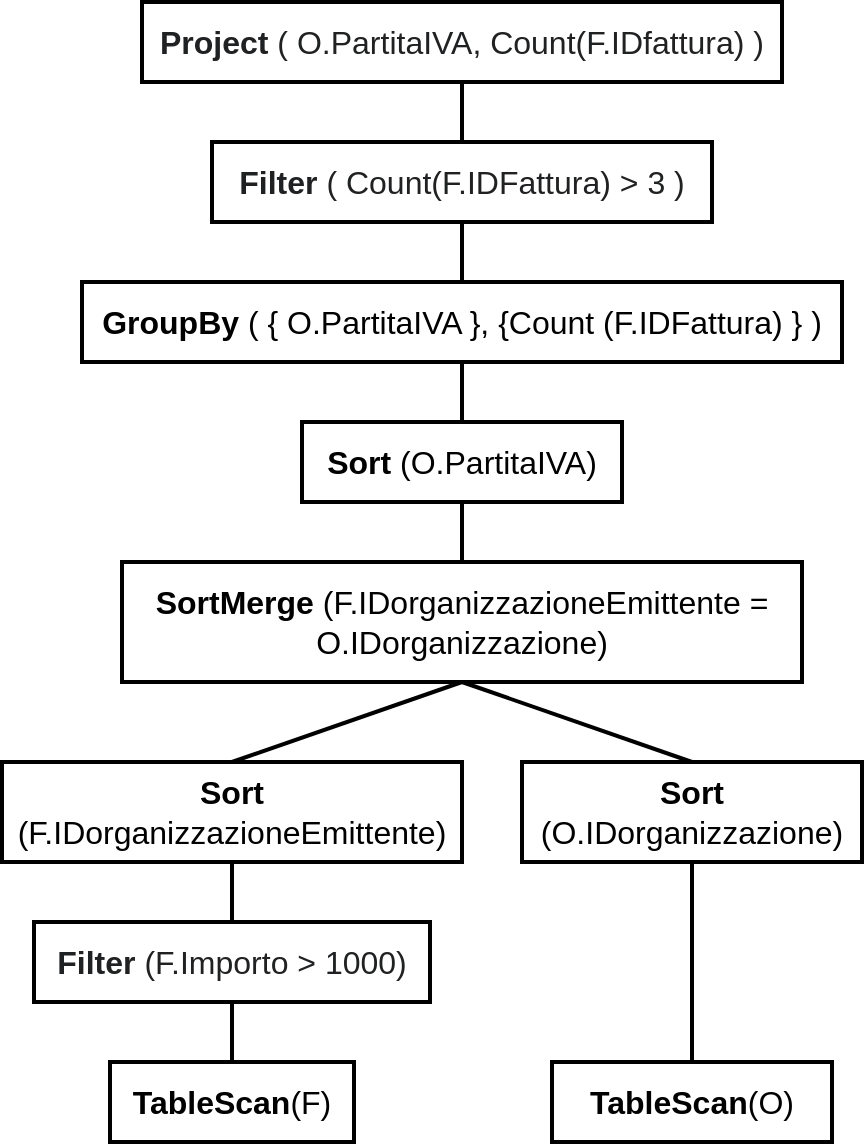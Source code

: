 <mxfile version="14.5.1" type="device"><diagram id="k13v1WvK0vGuGT5NNjh4" name="Page-1"><mxGraphModel dx="452" dy="598" grid="1" gridSize="10" guides="1" tooltips="1" connect="1" arrows="1" fold="1" page="1" pageScale="1" pageWidth="827" pageHeight="1169" math="0" shadow="0"><root><mxCell id="0"/><mxCell id="1" parent="0"/><mxCell id="PZUl9GHtGtb_qA7qzvV7-1" value="&lt;span style=&quot;font-size: 16px&quot;&gt;&lt;b&gt;TableScan&lt;/b&gt;(O)&lt;/span&gt;" style="text;html=1;fillColor=none;align=center;verticalAlign=middle;whiteSpace=wrap;rounded=0;strokeColor=#000000;strokeWidth=2;fontStyle=0;fontSize=16;" parent="1" vertex="1"><mxGeometry x="435" y="600" width="140" height="40" as="geometry"/></mxCell><mxCell id="PZUl9GHtGtb_qA7qzvV7-2" value="&lt;span style=&quot;font-size: 16px&quot;&gt;&lt;b&gt;TableScan&lt;/b&gt;(F)&lt;/span&gt;" style="text;html=1;fillColor=none;align=center;verticalAlign=middle;whiteSpace=wrap;rounded=0;strokeColor=#000000;strokeWidth=2;fontStyle=0;fontSize=16;" parent="1" vertex="1"><mxGeometry x="214" y="600" width="122" height="40" as="geometry"/></mxCell><mxCell id="PZUl9GHtGtb_qA7qzvV7-4" value="&lt;div style=&quot;text-align: left ; font-size: 16px&quot;&gt;&lt;font color=&quot;#202122&quot; face=&quot;sans-serif&quot; style=&quot;font-size: 16px&quot;&gt;&lt;span style=&quot;font-size: 16px ; background-color: rgb(255 , 255 , 255)&quot;&gt;&lt;span style=&quot;font-size: 16px&quot;&gt;&lt;b&gt;Filter&lt;/b&gt; (F.Importo &amp;gt; 1000)&lt;/span&gt;&lt;/span&gt;&lt;/font&gt;&lt;/div&gt;" style="text;html=1;fillColor=none;align=center;verticalAlign=middle;whiteSpace=wrap;rounded=0;strokeColor=#000000;strokeWidth=2;fontStyle=0;fontSize=16;" parent="1" vertex="1"><mxGeometry x="176" y="530" width="198" height="40" as="geometry"/></mxCell><mxCell id="PZUl9GHtGtb_qA7qzvV7-6" value="" style="endArrow=none;html=1;entryX=0.5;entryY=0;entryDx=0;entryDy=0;exitX=0.5;exitY=1;exitDx=0;exitDy=0;fontStyle=0;fontSize=16;strokeWidth=2;" parent="1" source="PZUl9GHtGtb_qA7qzvV7-4" target="PZUl9GHtGtb_qA7qzvV7-2" edge="1"><mxGeometry width="50" height="50" relative="1" as="geometry"><mxPoint x="200" y="760" as="sourcePoint"/><mxPoint x="250" y="710" as="targetPoint"/></mxGeometry></mxCell><mxCell id="PZUl9GHtGtb_qA7qzvV7-7" value="&lt;span style=&quot;text-align: left&quot;&gt;&lt;b&gt;SortMerge&amp;nbsp;&lt;/b&gt;(F.IDorganizzazioneEmittente = O.IDorganizzazione)&lt;br style=&quot;font-size: 16px&quot;&gt;&lt;/span&gt;" style="text;html=1;fillColor=none;align=center;verticalAlign=middle;whiteSpace=wrap;rounded=0;strokeColor=#000000;strokeWidth=2;fontStyle=0;fontSize=16;" parent="1" vertex="1"><mxGeometry x="220" y="350" width="340" height="60" as="geometry"/></mxCell><mxCell id="PZUl9GHtGtb_qA7qzvV7-8" value="&lt;font style=&quot;font-size: 16px&quot;&gt;&lt;b&gt;GroupBy&lt;/b&gt; ( { O.PartitaIVA }, {Count (F.IDFattura) } )&lt;br style=&quot;font-size: 16px&quot;&gt;&lt;/font&gt;" style="text;html=1;fillColor=none;align=center;verticalAlign=middle;whiteSpace=wrap;rounded=0;strokeColor=#000000;strokeWidth=2;fontStyle=0;fontSize=16;" parent="1" vertex="1"><mxGeometry x="200" y="210" width="380" height="40" as="geometry"/></mxCell><mxCell id="PZUl9GHtGtb_qA7qzvV7-9" value="&lt;font color=&quot;#202122&quot; face=&quot;sans-serif&quot; style=&quot;font-size: 16px&quot;&gt;&lt;span style=&quot;font-size: 16px ; background-color: rgb(255 , 255 , 255)&quot;&gt;&lt;b&gt;Project&lt;/b&gt; ( O.PartitaIVA, Count(F.IDfattura) )&lt;/span&gt;&lt;/font&gt;" style="text;html=1;fillColor=none;align=center;verticalAlign=middle;whiteSpace=wrap;rounded=0;strokeColor=#000000;strokeWidth=2;fontStyle=0;fontSize=16;" parent="1" vertex="1"><mxGeometry x="230" y="70" width="320" height="40" as="geometry"/></mxCell><mxCell id="PZUl9GHtGtb_qA7qzvV7-12" value="" style="endArrow=none;html=1;entryX=0.5;entryY=1;entryDx=0;entryDy=0;exitX=0.5;exitY=0;exitDx=0;exitDy=0;fontStyle=0;fontSize=16;strokeWidth=2;" parent="1" source="PZUl9GHtGtb_qA7qzvV7-20" target="PZUl9GHtGtb_qA7qzvV7-7" edge="1"><mxGeometry width="50" height="50" relative="1" as="geometry"><mxPoint x="400" y="550" as="sourcePoint"/><mxPoint x="450" y="500" as="targetPoint"/></mxGeometry></mxCell><mxCell id="PZUl9GHtGtb_qA7qzvV7-13" value="" style="endArrow=none;html=1;entryX=0.5;entryY=1;entryDx=0;entryDy=0;exitX=0.5;exitY=0;exitDx=0;exitDy=0;fontStyle=0;fontSize=16;strokeWidth=2;" parent="1" source="PZUl9GHtGtb_qA7qzvV7-21" target="PZUl9GHtGtb_qA7qzvV7-7" edge="1"><mxGeometry width="50" height="50" relative="1" as="geometry"><mxPoint x="400" y="550" as="sourcePoint"/><mxPoint x="450" y="500" as="targetPoint"/></mxGeometry></mxCell><mxCell id="PZUl9GHtGtb_qA7qzvV7-15" value="&lt;div style=&quot;text-align: left ; font-size: 16px&quot;&gt;&lt;font color=&quot;#202122&quot; face=&quot;sans-serif&quot; style=&quot;font-size: 16px&quot;&gt;&lt;span style=&quot;font-size: 16px ; background-color: rgb(255 , 255 , 255)&quot;&gt;&lt;b&gt;Filter&lt;/b&gt; ( Count(F.IDFattura) &amp;gt; 3 )&lt;/span&gt;&lt;/font&gt;&lt;/div&gt;" style="text;html=1;fillColor=none;align=center;verticalAlign=middle;whiteSpace=wrap;rounded=0;strokeColor=#000000;strokeWidth=2;fontStyle=0;fontSize=16;" parent="1" vertex="1"><mxGeometry x="265" y="140" width="250" height="40" as="geometry"/></mxCell><mxCell id="PZUl9GHtGtb_qA7qzvV7-18" value="" style="endArrow=none;html=1;exitX=0.5;exitY=1;exitDx=0;exitDy=0;entryX=0.5;entryY=0;entryDx=0;entryDy=0;fontStyle=0;fontSize=16;strokeWidth=2;" parent="1" source="PZUl9GHtGtb_qA7qzvV7-15" target="PZUl9GHtGtb_qA7qzvV7-8" edge="1"><mxGeometry width="50" height="50" relative="1" as="geometry"><mxPoint x="395" y="190" as="sourcePoint"/><mxPoint x="388.625" y="269.82" as="targetPoint"/></mxGeometry></mxCell><mxCell id="PZUl9GHtGtb_qA7qzvV7-19" value="" style="endArrow=none;html=1;entryX=0.5;entryY=0;entryDx=0;entryDy=0;exitX=0.5;exitY=1;exitDx=0;exitDy=0;fontStyle=0;fontSize=16;strokeWidth=2;" parent="1" source="PZUl9GHtGtb_qA7qzvV7-9" target="PZUl9GHtGtb_qA7qzvV7-15" edge="1"><mxGeometry width="50" height="50" relative="1" as="geometry"><mxPoint x="410" y="390" as="sourcePoint"/><mxPoint x="460" y="340" as="targetPoint"/></mxGeometry></mxCell><mxCell id="PZUl9GHtGtb_qA7qzvV7-20" value="&lt;font style=&quot;font-size: 16px&quot;&gt;&lt;span style=&quot;font-size: 16px&quot;&gt;&lt;b&gt;Sort&lt;/b&gt; (O.IDorganizzazione)&lt;/span&gt;&lt;/font&gt;" style="text;html=1;fillColor=none;align=center;verticalAlign=middle;whiteSpace=wrap;rounded=0;strokeColor=#000000;strokeWidth=2;fontStyle=0;fontSize=16;" parent="1" vertex="1"><mxGeometry x="420" y="450" width="170" height="50" as="geometry"/></mxCell><mxCell id="PZUl9GHtGtb_qA7qzvV7-21" value="&lt;span style=&quot;font-size: 16px&quot;&gt;&lt;b&gt;Sort&lt;/b&gt; (F.IDorganizzazioneEmittente)&lt;/span&gt;" style="text;html=1;fillColor=none;align=center;verticalAlign=middle;whiteSpace=wrap;rounded=0;strokeColor=#000000;strokeWidth=2;fontStyle=0;fontSize=16;" parent="1" vertex="1"><mxGeometry x="160" y="450" width="230" height="50" as="geometry"/></mxCell><mxCell id="PZUl9GHtGtb_qA7qzvV7-22" value="" style="endArrow=none;html=1;entryX=0.5;entryY=1;entryDx=0;entryDy=0;exitX=0.5;exitY=0;exitDx=0;exitDy=0;fontStyle=0;fontSize=16;strokeWidth=2;" parent="1" source="PZUl9GHtGtb_qA7qzvV7-1" target="PZUl9GHtGtb_qA7qzvV7-20" edge="1"><mxGeometry width="50" height="50" relative="1" as="geometry"><mxPoint x="325" y="620" as="sourcePoint"/><mxPoint x="375" y="570" as="targetPoint"/></mxGeometry></mxCell><mxCell id="PZUl9GHtGtb_qA7qzvV7-23" value="" style="endArrow=none;html=1;entryX=0.5;entryY=1;entryDx=0;entryDy=0;exitX=0.5;exitY=0;exitDx=0;exitDy=0;fontStyle=0;fontSize=16;strokeWidth=2;" parent="1" source="PZUl9GHtGtb_qA7qzvV7-4" target="PZUl9GHtGtb_qA7qzvV7-21" edge="1"><mxGeometry width="50" height="50" relative="1" as="geometry"><mxPoint x="60" y="620" as="sourcePoint"/><mxPoint x="110" y="570" as="targetPoint"/></mxGeometry></mxCell><mxCell id="PZUl9GHtGtb_qA7qzvV7-25" value="" style="endArrow=none;html=1;entryX=0.5;entryY=1;entryDx=0;entryDy=0;exitX=0.5;exitY=0;exitDx=0;exitDy=0;fontStyle=0;fontSize=16;strokeWidth=2;" parent="1" source="PZUl9GHtGtb_qA7qzvV7-7" target="PZUl9GHtGtb_qA7qzvV7-26" edge="1"><mxGeometry width="50" height="50" relative="1" as="geometry"><mxPoint x="290" y="330" as="sourcePoint"/><mxPoint x="340" y="280" as="targetPoint"/></mxGeometry></mxCell><mxCell id="PZUl9GHtGtb_qA7qzvV7-26" value="&lt;font style=&quot;font-size: 16px&quot;&gt;&lt;span style=&quot;font-size: 16px&quot;&gt;&lt;b&gt;Sort&lt;/b&gt; (O.PartitaIVA)&lt;/span&gt;&lt;/font&gt;" style="text;html=1;fillColor=none;align=center;verticalAlign=middle;whiteSpace=wrap;rounded=0;strokeColor=#000000;strokeWidth=2;fontStyle=0;fontSize=16;" parent="1" vertex="1"><mxGeometry x="310" y="280" width="160" height="40" as="geometry"/></mxCell><mxCell id="PZUl9GHtGtb_qA7qzvV7-27" value="" style="endArrow=none;html=1;entryX=0.5;entryY=0;entryDx=0;entryDy=0;fontStyle=0;fontSize=16;exitX=0.5;exitY=1;exitDx=0;exitDy=0;strokeWidth=2;" parent="1" source="PZUl9GHtGtb_qA7qzvV7-8" target="PZUl9GHtGtb_qA7qzvV7-26" edge="1"><mxGeometry width="50" height="50" relative="1" as="geometry"><mxPoint x="380" y="300" as="sourcePoint"/><mxPoint x="340" y="360" as="targetPoint"/></mxGeometry></mxCell></root></mxGraphModel></diagram></mxfile>